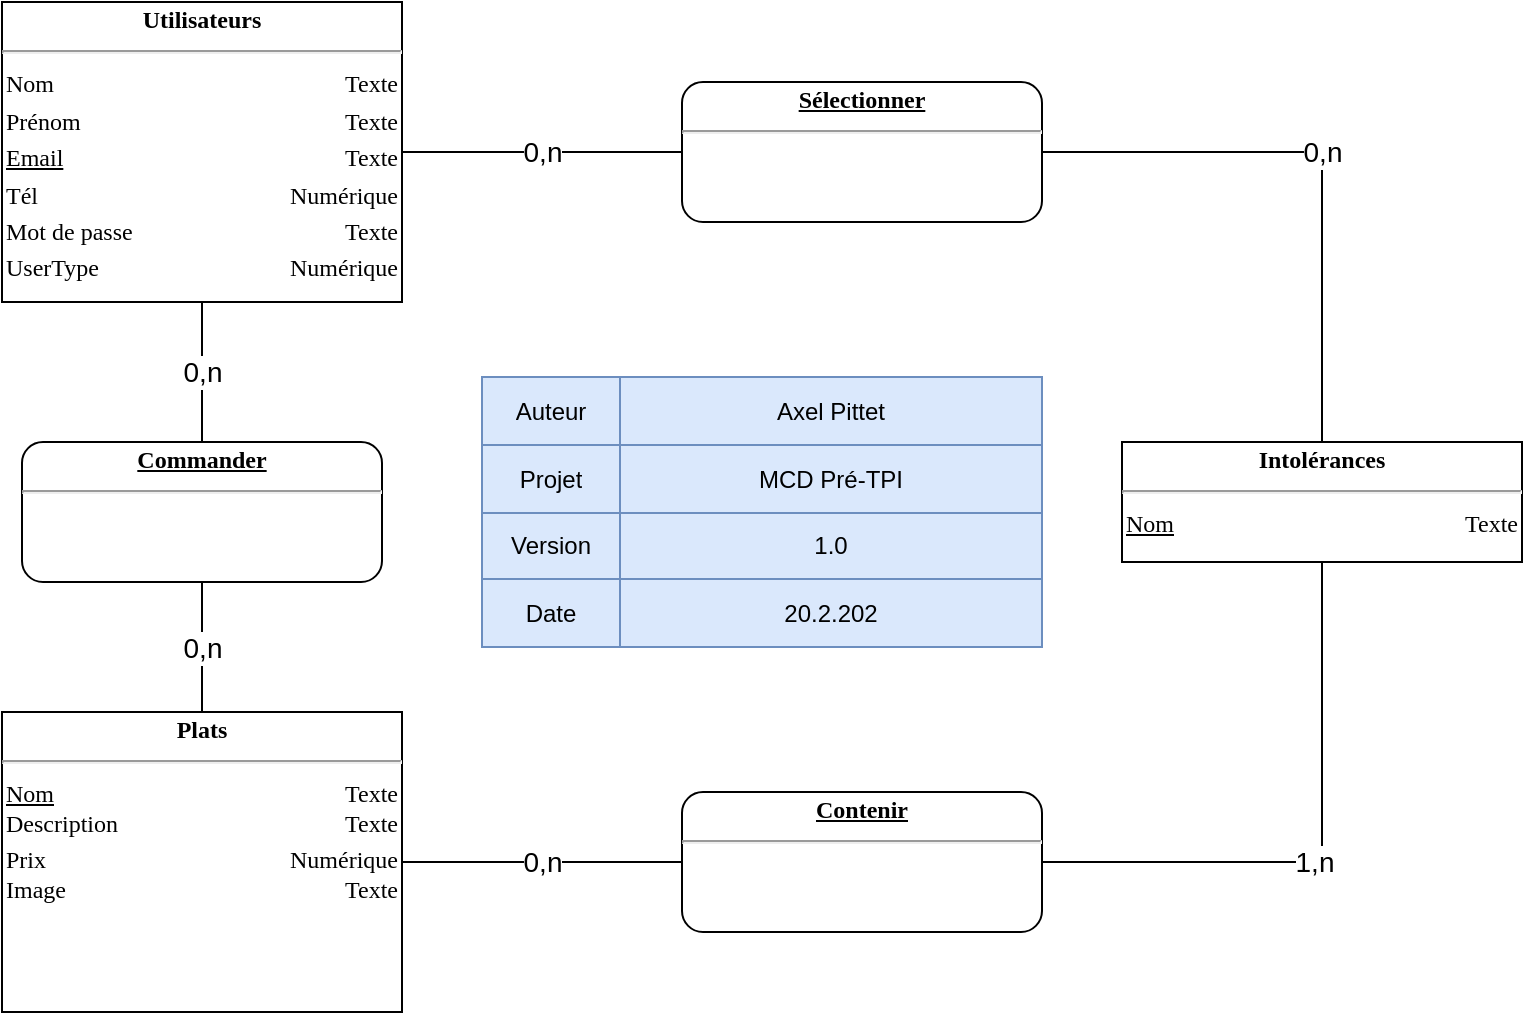 <mxfile version="20.8.18" type="device"><diagram id="C5RBs43oDa-KdzZeNtuy" name="Page-1"><mxGraphModel dx="904" dy="826" grid="1" gridSize="10" guides="1" tooltips="1" connect="1" arrows="1" fold="1" page="1" pageScale="1" pageWidth="827" pageHeight="1169" math="0" shadow="0"><root><mxCell id="WIyWlLk6GJQsqaUBKTNV-0"/><mxCell id="WIyWlLk6GJQsqaUBKTNV-1" parent="WIyWlLk6GJQsqaUBKTNV-0"/><mxCell id="IqQrxniCJe7T8JLHDdd1-2" value="&lt;div style=&quot;box-sizing: border-box ; width: 100% ; padding: 2px&quot;&gt;&lt;span style=&quot;background-color: rgb(255 , 255 , 255)&quot;&gt;&lt;b&gt;Utilisateurs&lt;/b&gt;&lt;/span&gt;&lt;/div&gt;&lt;hr&gt;&lt;table style=&quot;width: 100% ; font-size: 1em&quot; cellpadding=&quot;2&quot; cellspacing=&quot;0&quot;&gt;&lt;tbody&gt;&lt;tr&gt;&lt;td style=&quot;text-align: left&quot;&gt;Nom&lt;/td&gt;&lt;td style=&quot;text-align: right&quot;&gt;Texte&lt;/td&gt;&lt;/tr&gt;&lt;tr&gt;&lt;td style=&quot;text-align: left&quot;&gt;Prénom&lt;br&gt;&lt;/td&gt;&lt;td style=&quot;text-align: right&quot;&gt;Texte&lt;/td&gt;&lt;/tr&gt;&lt;tr&gt;&lt;td style=&quot;text-align: left&quot;&gt;&lt;u&gt;Email&lt;/u&gt;&lt;/td&gt;&lt;td style=&quot;text-align: right&quot;&gt;Texte&lt;/td&gt;&lt;/tr&gt;&lt;tr&gt;&lt;td style=&quot;text-align: left&quot;&gt;Tél&lt;/td&gt;&lt;td style=&quot;text-align: right&quot;&gt;Numérique&lt;/td&gt;&lt;/tr&gt;&lt;tr&gt;&lt;td style=&quot;text-align: left&quot;&gt;Mot de passe&lt;/td&gt;&lt;td style=&quot;text-align: right&quot;&gt;Texte&lt;/td&gt;&lt;/tr&gt;&lt;tr&gt;&lt;td style=&quot;text-align: left&quot;&gt;UserType&lt;/td&gt;&lt;td style=&quot;text-align: right&quot;&gt;Numérique&lt;/td&gt;&lt;/tr&gt;&lt;/tbody&gt;&lt;/table&gt;" style="verticalAlign=top;align=center;overflow=fill;html=1;rounded=0;shadow=0;comic=0;labelBackgroundColor=none;strokeColor=#000000;strokeWidth=1;fillColor=#ffffff;fontFamily=Verdana;fontSize=12;fontColor=#000000;" vertex="1" parent="WIyWlLk6GJQsqaUBKTNV-1"><mxGeometry x="34" y="80" width="200" height="150" as="geometry"/></mxCell><mxCell id="IqQrxniCJe7T8JLHDdd1-3" value="&lt;div style=&quot;box-sizing: border-box ; width: 100% ; padding: 2px&quot;&gt;&lt;span style=&quot;background-color: rgb(255 , 255 , 255)&quot;&gt;&lt;b&gt;&lt;u&gt;Commander&lt;/u&gt;&lt;/b&gt;&lt;/span&gt;&lt;/div&gt;&lt;hr&gt;" style="verticalAlign=top;align=center;overflow=fill;html=1;rounded=1;shadow=0;comic=0;labelBackgroundColor=none;strokeColor=#000000;strokeWidth=1;fillColor=#ffffff;fontFamily=Verdana;fontSize=12;fontColor=#000000;" vertex="1" parent="WIyWlLk6GJQsqaUBKTNV-1"><mxGeometry x="44" y="300" width="180" height="70" as="geometry"/></mxCell><mxCell id="IqQrxniCJe7T8JLHDdd1-5" value="&lt;div style=&quot;box-sizing: border-box ; width: 100% ; padding: 2px&quot;&gt;&lt;span style=&quot;background-color: rgb(255 , 255 , 255)&quot;&gt;&lt;b&gt;Plats&lt;/b&gt;&lt;/span&gt;&lt;/div&gt;&lt;hr&gt;&lt;table style=&quot;width: 100% ; font-size: 1em&quot; cellpadding=&quot;2&quot; cellspacing=&quot;0&quot;&gt;&lt;tbody&gt;&lt;tr&gt;&lt;td style=&quot;text-align: left&quot;&gt;&lt;u&gt;Nom&lt;/u&gt;&lt;br&gt;Description&lt;/td&gt;&lt;td style=&quot;text-align: right&quot;&gt;Texte&lt;br&gt;Texte&lt;/td&gt;&lt;/tr&gt;&lt;tr&gt;&lt;td style=&quot;text-align: left&quot;&gt;Prix&lt;br&gt;Image&lt;/td&gt;&lt;td style=&quot;text-align: right&quot;&gt;Numérique&lt;br&gt;Texte&lt;/td&gt;&lt;/tr&gt;&lt;tr&gt;&lt;td style=&quot;text-align: left&quot;&gt;&lt;br&gt;&lt;/td&gt;&lt;td style=&quot;text-align: right&quot;&gt;&lt;br&gt;&lt;/td&gt;&lt;/tr&gt;&lt;/tbody&gt;&lt;/table&gt;" style="verticalAlign=top;align=center;overflow=fill;html=1;rounded=0;shadow=0;comic=0;labelBackgroundColor=none;strokeColor=#000000;strokeWidth=1;fillColor=#ffffff;fontFamily=Verdana;fontSize=12;fontColor=#000000;" vertex="1" parent="WIyWlLk6GJQsqaUBKTNV-1"><mxGeometry x="34" y="435" width="200" height="150" as="geometry"/></mxCell><mxCell id="IqQrxniCJe7T8JLHDdd1-7" value="&lt;div style=&quot;box-sizing: border-box ; width: 100% ; padding: 2px&quot;&gt;&lt;span style=&quot;background-color: rgb(255 , 255 , 255)&quot;&gt;&lt;b&gt;Intolérances&lt;/b&gt;&lt;/span&gt;&lt;/div&gt;&lt;hr&gt;&lt;table style=&quot;width: 100% ; font-size: 1em&quot; cellpadding=&quot;2&quot; cellspacing=&quot;0&quot;&gt;&lt;tbody&gt;&lt;tr&gt;&lt;td style=&quot;text-align: left&quot;&gt;&lt;u&gt;Nom&lt;/u&gt;&lt;/td&gt;&lt;td style=&quot;text-align: right&quot;&gt;Texte&lt;/td&gt;&lt;/tr&gt;&lt;tr&gt;&lt;td style=&quot;text-align: left&quot;&gt;&lt;/td&gt;&lt;td style=&quot;text-align: right&quot;&gt;&lt;br&gt;&lt;/td&gt;&lt;/tr&gt;&lt;tr&gt;&lt;td style=&quot;text-align: left&quot;&gt;&lt;br&gt;&lt;/td&gt;&lt;td style=&quot;text-align: right&quot;&gt;&lt;br&gt;&lt;/td&gt;&lt;/tr&gt;&lt;/tbody&gt;&lt;/table&gt;" style="verticalAlign=top;align=center;overflow=fill;html=1;rounded=0;shadow=0;comic=0;labelBackgroundColor=none;strokeColor=#000000;strokeWidth=1;fillColor=#ffffff;fontFamily=Verdana;fontSize=12;fontColor=#000000;" vertex="1" parent="WIyWlLk6GJQsqaUBKTNV-1"><mxGeometry x="594" y="300" width="200" height="60" as="geometry"/></mxCell><mxCell id="IqQrxniCJe7T8JLHDdd1-8" value="&lt;div style=&quot;box-sizing: border-box ; width: 100% ; padding: 2px&quot;&gt;&lt;span style=&quot;background-color: rgb(255 , 255 , 255)&quot;&gt;&lt;b&gt;&lt;u&gt;Contenir&lt;/u&gt;&lt;/b&gt;&lt;/span&gt;&lt;/div&gt;&lt;hr&gt;" style="verticalAlign=top;align=center;overflow=fill;html=1;rounded=1;shadow=0;comic=0;labelBackgroundColor=none;strokeColor=#000000;strokeWidth=1;fillColor=#ffffff;fontFamily=Verdana;fontSize=12;fontColor=#000000;" vertex="1" parent="WIyWlLk6GJQsqaUBKTNV-1"><mxGeometry x="374" y="475" width="180" height="70" as="geometry"/></mxCell><mxCell id="IqQrxniCJe7T8JLHDdd1-9" value="&lt;div style=&quot;box-sizing: border-box ; width: 100% ; padding: 2px&quot;&gt;&lt;span style=&quot;background-color: rgb(255 , 255 , 255)&quot;&gt;&lt;b&gt;&lt;u&gt;Sélectionner&lt;/u&gt;&lt;/b&gt;&lt;/span&gt;&lt;/div&gt;&lt;hr&gt;" style="verticalAlign=top;align=center;overflow=fill;html=1;rounded=1;shadow=0;comic=0;labelBackgroundColor=none;strokeColor=#000000;strokeWidth=1;fillColor=#ffffff;fontFamily=Verdana;fontSize=12;fontColor=#000000;" vertex="1" parent="WIyWlLk6GJQsqaUBKTNV-1"><mxGeometry x="374" y="120" width="180" height="70" as="geometry"/></mxCell><mxCell id="IqQrxniCJe7T8JLHDdd1-11" value="&lt;font style=&quot;font-size: 14px;&quot;&gt;0,n&lt;/font&gt;" style="endArrow=none;html=1;rounded=0;entryX=1;entryY=0.5;entryDx=0;entryDy=0;exitX=0;exitY=0.5;exitDx=0;exitDy=0;" edge="1" parent="WIyWlLk6GJQsqaUBKTNV-1" source="IqQrxniCJe7T8JLHDdd1-9" target="IqQrxniCJe7T8JLHDdd1-2"><mxGeometry width="50" height="50" relative="1" as="geometry"><mxPoint x="374" y="230" as="sourcePoint"/><mxPoint x="424" y="180" as="targetPoint"/></mxGeometry></mxCell><mxCell id="IqQrxniCJe7T8JLHDdd1-14" value="&lt;font style=&quot;font-size: 14px;&quot;&gt;0,n&lt;/font&gt;" style="endArrow=none;html=1;rounded=0;entryX=1;entryY=0.5;entryDx=0;entryDy=0;exitX=0;exitY=0.5;exitDx=0;exitDy=0;" edge="1" parent="WIyWlLk6GJQsqaUBKTNV-1" source="IqQrxniCJe7T8JLHDdd1-8" target="IqQrxniCJe7T8JLHDdd1-5"><mxGeometry width="50" height="50" relative="1" as="geometry"><mxPoint x="544" y="185" as="sourcePoint"/><mxPoint x="264" y="185" as="targetPoint"/></mxGeometry></mxCell><mxCell id="IqQrxniCJe7T8JLHDdd1-15" value="&lt;font style=&quot;font-size: 14px;&quot;&gt;0,n&lt;/font&gt;" style="endArrow=none;html=1;rounded=0;entryX=0.5;entryY=1;entryDx=0;entryDy=0;exitX=0.5;exitY=0;exitDx=0;exitDy=0;" edge="1" parent="WIyWlLk6GJQsqaUBKTNV-1" source="IqQrxniCJe7T8JLHDdd1-5" target="IqQrxniCJe7T8JLHDdd1-3"><mxGeometry width="50" height="50" relative="1" as="geometry"><mxPoint x="554" y="195" as="sourcePoint"/><mxPoint x="274" y="195" as="targetPoint"/></mxGeometry></mxCell><mxCell id="IqQrxniCJe7T8JLHDdd1-16" value="&lt;font style=&quot;font-size: 14px;&quot;&gt;0,n&lt;/font&gt;" style="endArrow=none;html=1;rounded=0;entryX=0.5;entryY=1;entryDx=0;entryDy=0;exitX=0.5;exitY=0;exitDx=0;exitDy=0;" edge="1" parent="WIyWlLk6GJQsqaUBKTNV-1" source="IqQrxniCJe7T8JLHDdd1-3" target="IqQrxniCJe7T8JLHDdd1-2"><mxGeometry width="50" height="50" relative="1" as="geometry"><mxPoint x="564" y="205" as="sourcePoint"/><mxPoint x="284" y="205" as="targetPoint"/></mxGeometry></mxCell><mxCell id="IqQrxniCJe7T8JLHDdd1-17" value="&lt;font style=&quot;font-size: 14px;&quot;&gt;1,n&lt;/font&gt;" style="endArrow=none;html=1;rounded=0;entryX=1;entryY=0.5;entryDx=0;entryDy=0;exitX=0.5;exitY=1;exitDx=0;exitDy=0;" edge="1" parent="WIyWlLk6GJQsqaUBKTNV-1" source="IqQrxniCJe7T8JLHDdd1-7" target="IqQrxniCJe7T8JLHDdd1-8"><mxGeometry x="0.064" width="50" height="50" relative="1" as="geometry"><mxPoint x="574" y="215" as="sourcePoint"/><mxPoint x="294" y="215" as="targetPoint"/><Array as="points"><mxPoint x="694" y="510"/></Array><mxPoint as="offset"/></mxGeometry></mxCell><mxCell id="IqQrxniCJe7T8JLHDdd1-18" value="&lt;font style=&quot;font-size: 14px;&quot;&gt;0,n&lt;/font&gt;" style="endArrow=none;html=1;rounded=0;entryX=0.5;entryY=0;entryDx=0;entryDy=0;exitX=1;exitY=0.5;exitDx=0;exitDy=0;" edge="1" parent="WIyWlLk6GJQsqaUBKTNV-1" source="IqQrxniCJe7T8JLHDdd1-9" target="IqQrxniCJe7T8JLHDdd1-7"><mxGeometry x="-0.018" width="50" height="50" relative="1" as="geometry"><mxPoint x="584" y="225" as="sourcePoint"/><mxPoint x="304" y="225" as="targetPoint"/><Array as="points"><mxPoint x="694" y="155"/></Array><mxPoint as="offset"/></mxGeometry></mxCell><mxCell id="IqQrxniCJe7T8JLHDdd1-22" value="" style="shape=table;html=1;whiteSpace=wrap;startSize=0;container=1;collapsible=0;childLayout=tableLayout;fillColor=#dae8fc;strokeColor=#6c8ebf;" vertex="1" parent="WIyWlLk6GJQsqaUBKTNV-1"><mxGeometry x="274" y="267.5" width="280" height="135" as="geometry"/></mxCell><mxCell id="IqQrxniCJe7T8JLHDdd1-23" value="" style="shape=partialRectangle;html=1;whiteSpace=wrap;collapsible=0;dropTarget=0;pointerEvents=0;fillColor=none;top=0;left=0;bottom=0;right=0;points=[[0,0.5],[1,0.5]];portConstraint=eastwest;" vertex="1" parent="IqQrxniCJe7T8JLHDdd1-22"><mxGeometry width="280" height="34" as="geometry"/></mxCell><mxCell id="IqQrxniCJe7T8JLHDdd1-24" value="Auteur" style="shape=partialRectangle;html=1;whiteSpace=wrap;connectable=0;fillColor=none;top=0;left=0;bottom=0;right=0;overflow=hidden;" vertex="1" parent="IqQrxniCJe7T8JLHDdd1-23"><mxGeometry width="69" height="34" as="geometry"><mxRectangle width="69" height="34" as="alternateBounds"/></mxGeometry></mxCell><mxCell id="IqQrxniCJe7T8JLHDdd1-25" value="Axel Pittet" style="shape=partialRectangle;html=1;whiteSpace=wrap;connectable=0;fillColor=none;top=0;left=0;bottom=0;right=0;overflow=hidden;" vertex="1" parent="IqQrxniCJe7T8JLHDdd1-23"><mxGeometry x="69" width="211" height="34" as="geometry"><mxRectangle width="211" height="34" as="alternateBounds"/></mxGeometry></mxCell><mxCell id="IqQrxniCJe7T8JLHDdd1-26" value="" style="shape=partialRectangle;html=1;whiteSpace=wrap;collapsible=0;dropTarget=0;pointerEvents=0;fillColor=none;top=0;left=0;bottom=0;right=0;points=[[0,0.5],[1,0.5]];portConstraint=eastwest;" vertex="1" parent="IqQrxniCJe7T8JLHDdd1-22"><mxGeometry y="34" width="280" height="34" as="geometry"/></mxCell><mxCell id="IqQrxniCJe7T8JLHDdd1-27" value="Projet" style="shape=partialRectangle;html=1;whiteSpace=wrap;connectable=0;fillColor=none;top=0;left=0;bottom=0;right=0;overflow=hidden;" vertex="1" parent="IqQrxniCJe7T8JLHDdd1-26"><mxGeometry width="69" height="34" as="geometry"><mxRectangle width="69" height="34" as="alternateBounds"/></mxGeometry></mxCell><mxCell id="IqQrxniCJe7T8JLHDdd1-28" value="MCD Pré-TPI" style="shape=partialRectangle;html=1;whiteSpace=wrap;connectable=0;fillColor=none;top=0;left=0;bottom=0;right=0;overflow=hidden;" vertex="1" parent="IqQrxniCJe7T8JLHDdd1-26"><mxGeometry x="69" width="211" height="34" as="geometry"><mxRectangle width="211" height="34" as="alternateBounds"/></mxGeometry></mxCell><mxCell id="IqQrxniCJe7T8JLHDdd1-29" value="" style="shape=partialRectangle;html=1;whiteSpace=wrap;collapsible=0;dropTarget=0;pointerEvents=0;fillColor=none;top=0;left=0;bottom=0;right=0;points=[[0,0.5],[1,0.5]];portConstraint=eastwest;" vertex="1" parent="IqQrxniCJe7T8JLHDdd1-22"><mxGeometry y="68" width="280" height="33" as="geometry"/></mxCell><mxCell id="IqQrxniCJe7T8JLHDdd1-30" value="Version" style="shape=partialRectangle;html=1;whiteSpace=wrap;connectable=0;fillColor=none;top=0;left=0;bottom=0;right=0;overflow=hidden;" vertex="1" parent="IqQrxniCJe7T8JLHDdd1-29"><mxGeometry width="69" height="33" as="geometry"><mxRectangle width="69" height="33" as="alternateBounds"/></mxGeometry></mxCell><mxCell id="IqQrxniCJe7T8JLHDdd1-31" value="1.0" style="shape=partialRectangle;html=1;whiteSpace=wrap;connectable=0;fillColor=none;top=0;left=0;bottom=0;right=0;overflow=hidden;" vertex="1" parent="IqQrxniCJe7T8JLHDdd1-29"><mxGeometry x="69" width="211" height="33" as="geometry"><mxRectangle width="211" height="33" as="alternateBounds"/></mxGeometry></mxCell><mxCell id="IqQrxniCJe7T8JLHDdd1-32" style="shape=partialRectangle;html=1;whiteSpace=wrap;collapsible=0;dropTarget=0;pointerEvents=0;fillColor=none;top=0;left=0;bottom=0;right=0;points=[[0,0.5],[1,0.5]];portConstraint=eastwest;" vertex="1" parent="IqQrxniCJe7T8JLHDdd1-22"><mxGeometry y="101" width="280" height="34" as="geometry"/></mxCell><mxCell id="IqQrxniCJe7T8JLHDdd1-33" value="Date" style="shape=partialRectangle;html=1;whiteSpace=wrap;connectable=0;fillColor=none;top=0;left=0;bottom=0;right=0;overflow=hidden;" vertex="1" parent="IqQrxniCJe7T8JLHDdd1-32"><mxGeometry width="69" height="34" as="geometry"><mxRectangle width="69" height="34" as="alternateBounds"/></mxGeometry></mxCell><mxCell id="IqQrxniCJe7T8JLHDdd1-34" value="20.2.202" style="shape=partialRectangle;html=1;whiteSpace=wrap;connectable=0;fillColor=none;top=0;left=0;bottom=0;right=0;overflow=hidden;" vertex="1" parent="IqQrxniCJe7T8JLHDdd1-32"><mxGeometry x="69" width="211" height="34" as="geometry"><mxRectangle width="211" height="34" as="alternateBounds"/></mxGeometry></mxCell></root></mxGraphModel></diagram></mxfile>
